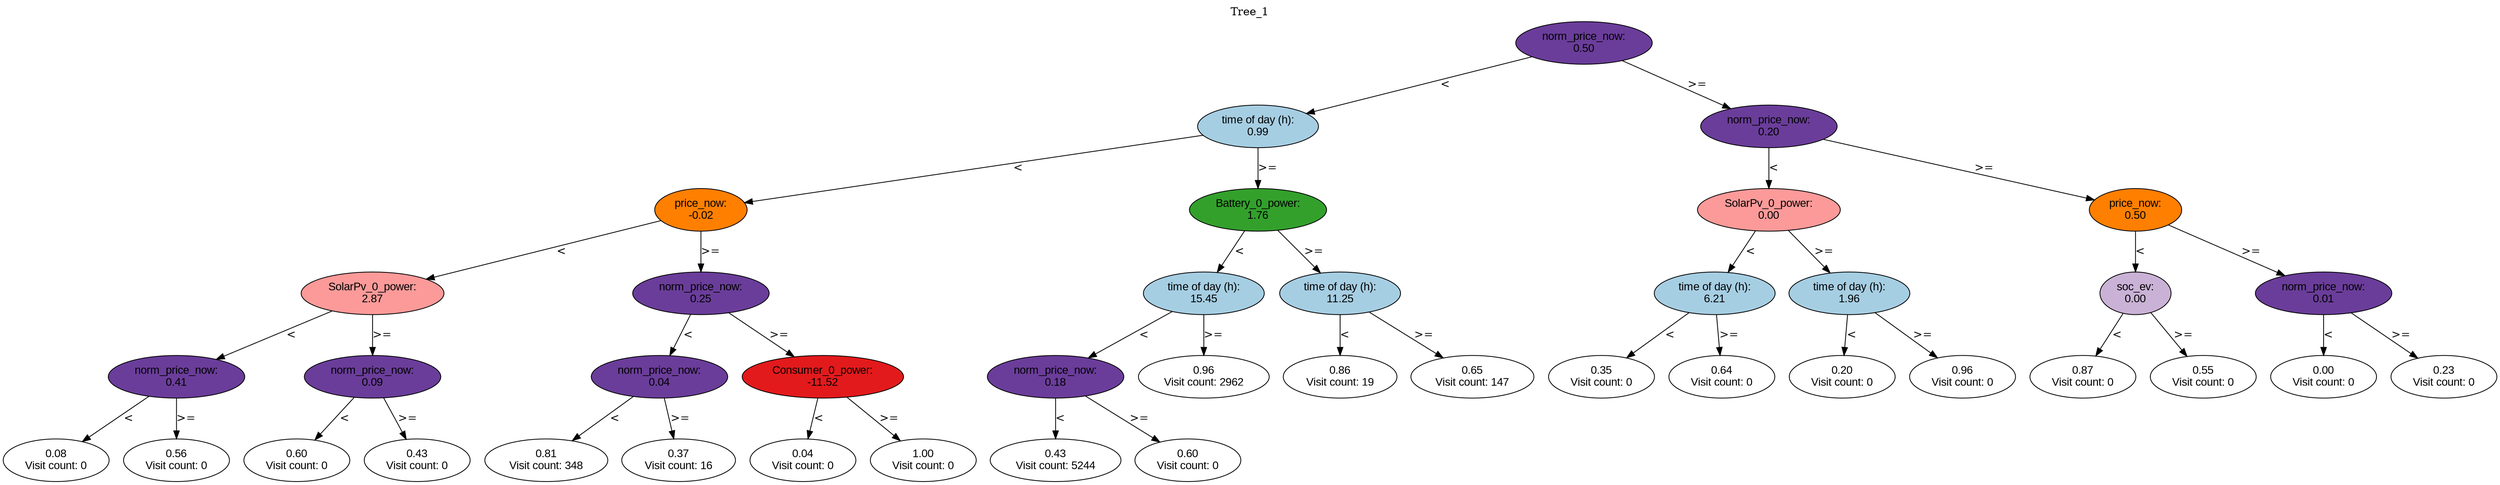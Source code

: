 digraph BST {
    node [fontname="Arial" style=filled colorscheme=paired12];
    0 [ label = "norm_price_now:
0.50" fillcolor=10];
    1 [ label = "time of day (h):
0.99" fillcolor=1];
    2 [ label = "price_now:
-0.02" fillcolor=8];
    3 [ label = "SolarPv_0_power:
2.87" fillcolor=5];
    4 [ label = "norm_price_now:
0.41" fillcolor=10];
    5 [ label = "0.08
Visit count: 0" fillcolor=white];
    6 [ label = "0.56
Visit count: 0" fillcolor=white];
    7 [ label = "norm_price_now:
0.09" fillcolor=10];
    8 [ label = "0.60
Visit count: 0" fillcolor=white];
    9 [ label = "0.43
Visit count: 0" fillcolor=white];
    10 [ label = "norm_price_now:
0.25" fillcolor=10];
    11 [ label = "norm_price_now:
0.04" fillcolor=10];
    12 [ label = "0.81
Visit count: 348" fillcolor=white];
    13 [ label = "0.37
Visit count: 16" fillcolor=white];
    14 [ label = "Consumer_0_power:
-11.52" fillcolor=6];
    15 [ label = "0.04
Visit count: 0" fillcolor=white];
    16 [ label = "1.00
Visit count: 0" fillcolor=white];
    17 [ label = "Battery_0_power:
1.76" fillcolor=4];
    18 [ label = "time of day (h):
15.45" fillcolor=1];
    19 [ label = "norm_price_now:
0.18" fillcolor=10];
    20 [ label = "0.43
Visit count: 5244" fillcolor=white];
    21 [ label = "0.60
Visit count: 0" fillcolor=white];
    22 [ label = "0.96
Visit count: 2962" fillcolor=white];
    23 [ label = "time of day (h):
11.25" fillcolor=1];
    24 [ label = "0.86
Visit count: 19" fillcolor=white];
    25 [ label = "0.65
Visit count: 147" fillcolor=white];
    26 [ label = "norm_price_now:
0.20" fillcolor=10];
    27 [ label = "SolarPv_0_power:
0.00" fillcolor=5];
    28 [ label = "time of day (h):
6.21" fillcolor=1];
    29 [ label = "0.35
Visit count: 0" fillcolor=white];
    30 [ label = "0.64
Visit count: 0" fillcolor=white];
    31 [ label = "time of day (h):
1.96" fillcolor=1];
    32 [ label = "0.20
Visit count: 0" fillcolor=white];
    33 [ label = "0.96
Visit count: 0" fillcolor=white];
    34 [ label = "price_now:
0.50" fillcolor=8];
    35 [ label = "soc_ev:
0.00" fillcolor=9];
    36 [ label = "0.87
Visit count: 0" fillcolor=white];
    37 [ label = "0.55
Visit count: 0" fillcolor=white];
    38 [ label = "norm_price_now:
0.01" fillcolor=10];
    39 [ label = "0.00
Visit count: 0" fillcolor=white];
    40 [ label = "0.23
Visit count: 0" fillcolor=white];

    0  -> 1[ label = "<"];
    0  -> 26[ label = ">="];
    1  -> 2[ label = "<"];
    1  -> 17[ label = ">="];
    2  -> 3[ label = "<"];
    2  -> 10[ label = ">="];
    3  -> 4[ label = "<"];
    3  -> 7[ label = ">="];
    4  -> 5[ label = "<"];
    4  -> 6[ label = ">="];
    7  -> 8[ label = "<"];
    7  -> 9[ label = ">="];
    10  -> 11[ label = "<"];
    10  -> 14[ label = ">="];
    11  -> 12[ label = "<"];
    11  -> 13[ label = ">="];
    14  -> 15[ label = "<"];
    14  -> 16[ label = ">="];
    17  -> 18[ label = "<"];
    17  -> 23[ label = ">="];
    18  -> 19[ label = "<"];
    18  -> 22[ label = ">="];
    19  -> 20[ label = "<"];
    19  -> 21[ label = ">="];
    23  -> 24[ label = "<"];
    23  -> 25[ label = ">="];
    26  -> 27[ label = "<"];
    26  -> 34[ label = ">="];
    27  -> 28[ label = "<"];
    27  -> 31[ label = ">="];
    28  -> 29[ label = "<"];
    28  -> 30[ label = ">="];
    31  -> 32[ label = "<"];
    31  -> 33[ label = ">="];
    34  -> 35[ label = "<"];
    34  -> 38[ label = ">="];
    35  -> 36[ label = "<"];
    35  -> 37[ label = ">="];
    38  -> 39[ label = "<"];
    38  -> 40[ label = ">="];

    labelloc="t";
    label="Tree_1";
}